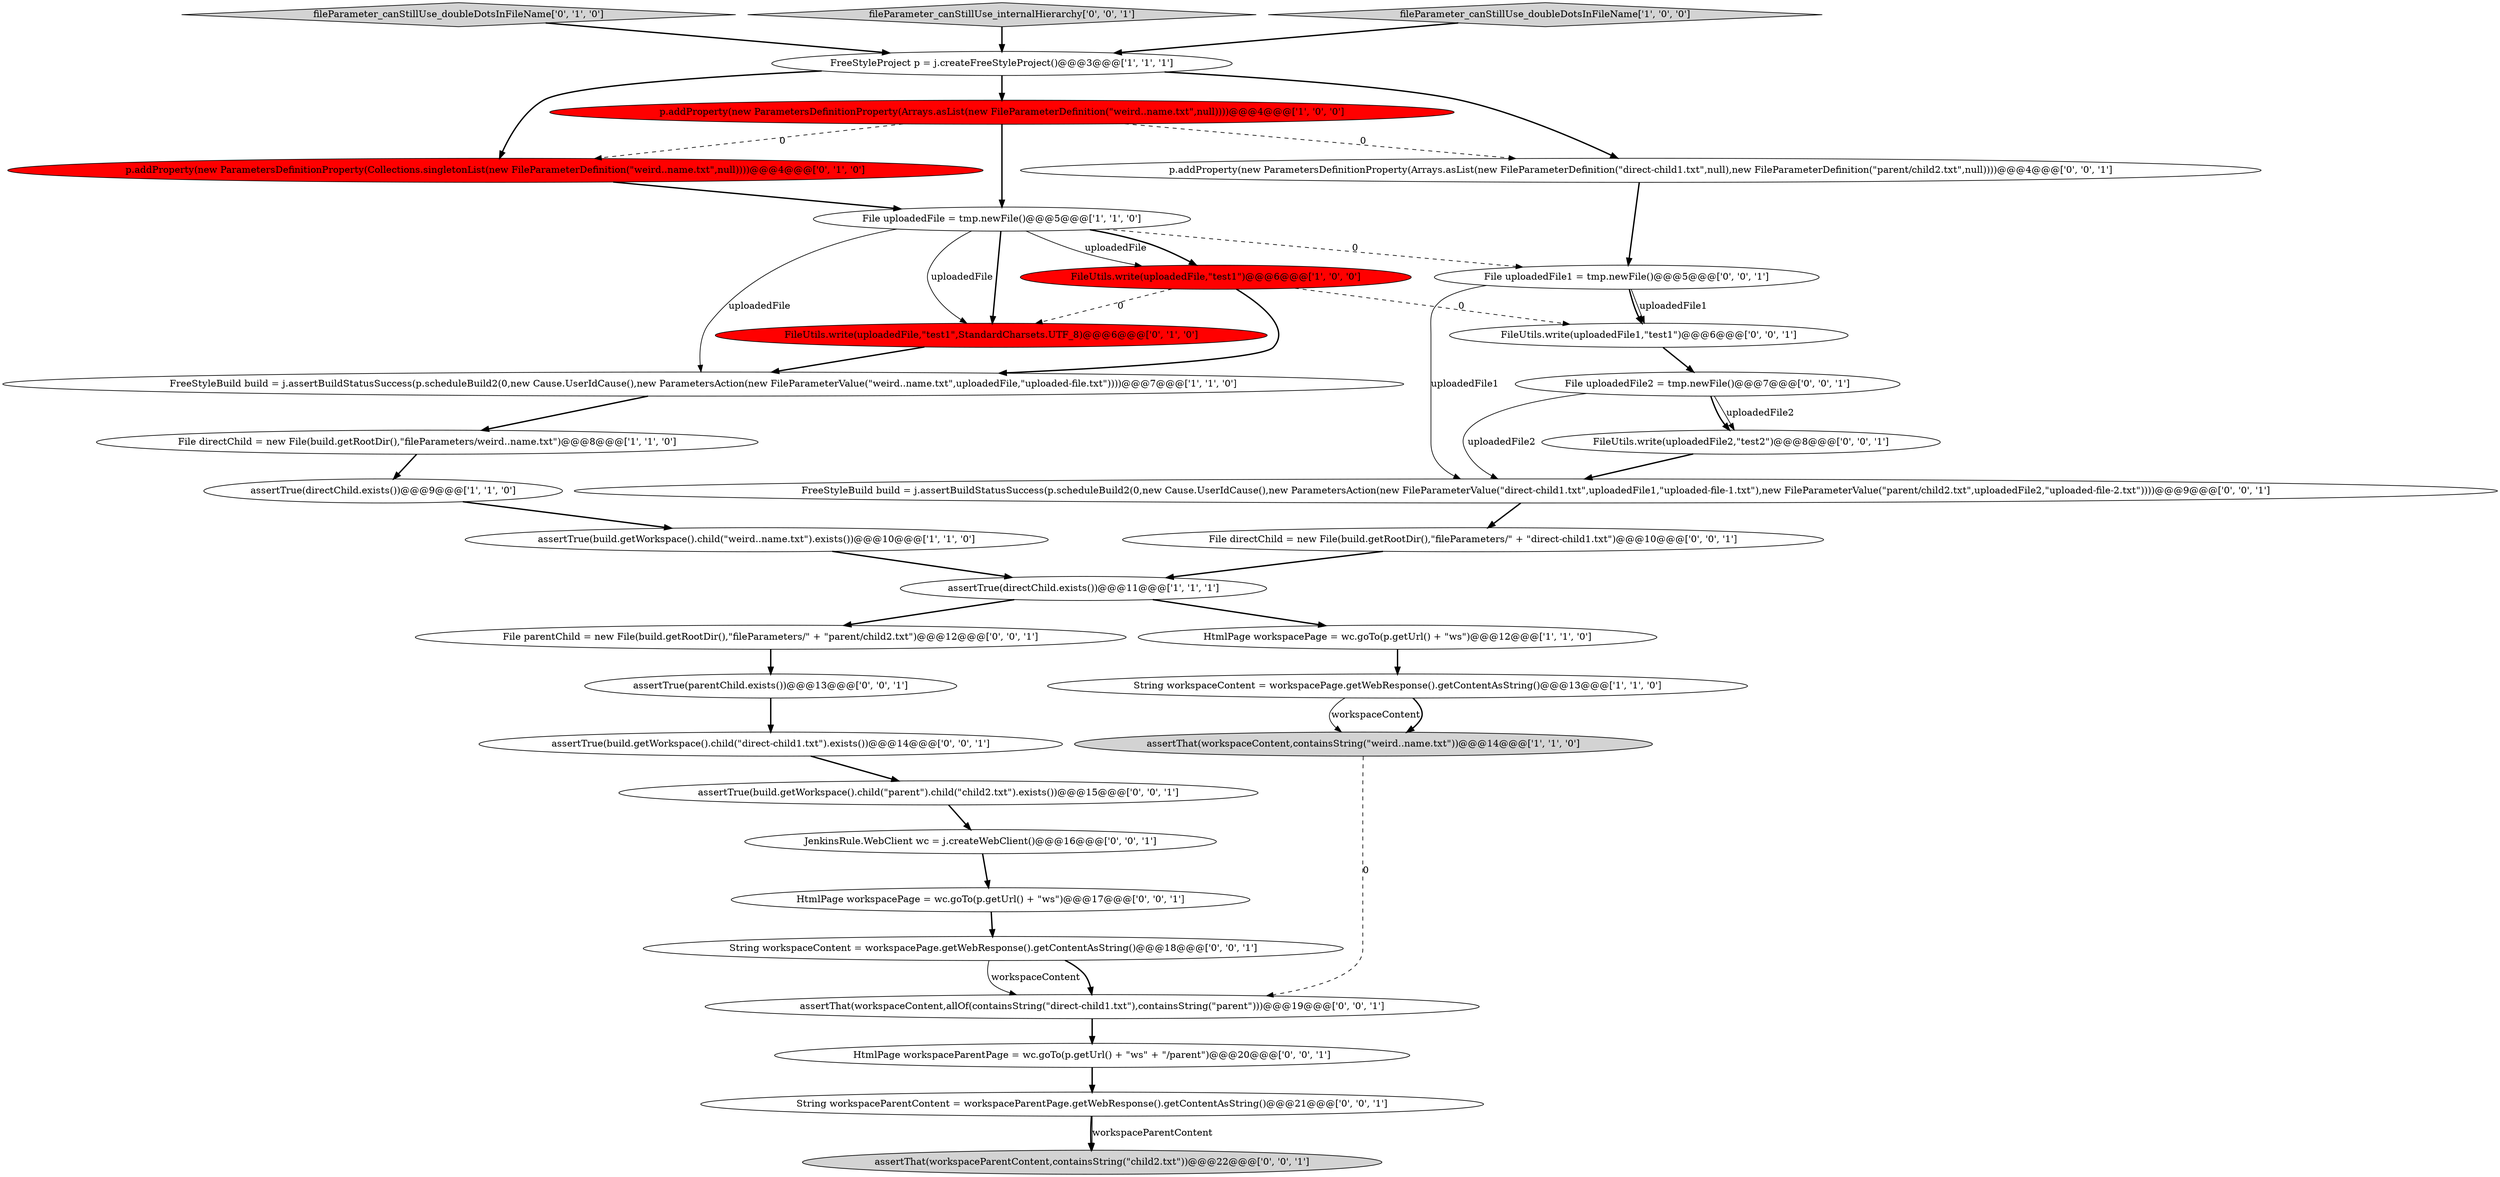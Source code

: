 digraph {
29 [style = filled, label = "File uploadedFile2 = tmp.newFile()@@@7@@@['0', '0', '1']", fillcolor = white, shape = ellipse image = "AAA0AAABBB3BBB"];
27 [style = filled, label = "assertTrue(parentChild.exists())@@@13@@@['0', '0', '1']", fillcolor = white, shape = ellipse image = "AAA0AAABBB3BBB"];
15 [style = filled, label = "fileParameter_canStillUse_doubleDotsInFileName['0', '1', '0']", fillcolor = lightgray, shape = diamond image = "AAA0AAABBB2BBB"];
1 [style = filled, label = "String workspaceContent = workspacePage.getWebResponse().getContentAsString()@@@13@@@['1', '1', '0']", fillcolor = white, shape = ellipse image = "AAA0AAABBB1BBB"];
18 [style = filled, label = "String workspaceParentContent = workspaceParentPage.getWebResponse().getContentAsString()@@@21@@@['0', '0', '1']", fillcolor = white, shape = ellipse image = "AAA0AAABBB3BBB"];
24 [style = filled, label = "HtmlPage workspacePage = wc.goTo(p.getUrl() + \"ws\")@@@17@@@['0', '0', '1']", fillcolor = white, shape = ellipse image = "AAA0AAABBB3BBB"];
21 [style = filled, label = "FileUtils.write(uploadedFile1,\"test1\")@@@6@@@['0', '0', '1']", fillcolor = white, shape = ellipse image = "AAA0AAABBB3BBB"];
28 [style = filled, label = "String workspaceContent = workspacePage.getWebResponse().getContentAsString()@@@18@@@['0', '0', '1']", fillcolor = white, shape = ellipse image = "AAA0AAABBB3BBB"];
33 [style = filled, label = "JenkinsRule.WebClient wc = j.createWebClient()@@@16@@@['0', '0', '1']", fillcolor = white, shape = ellipse image = "AAA0AAABBB3BBB"];
31 [style = filled, label = "assertTrue(build.getWorkspace().child(\"direct-child1.txt\").exists())@@@14@@@['0', '0', '1']", fillcolor = white, shape = ellipse image = "AAA0AAABBB3BBB"];
5 [style = filled, label = "FreeStyleBuild build = j.assertBuildStatusSuccess(p.scheduleBuild2(0,new Cause.UserIdCause(),new ParametersAction(new FileParameterValue(\"weird..name.txt\",uploadedFile,\"uploaded-file.txt\"))))@@@7@@@['1', '1', '0']", fillcolor = white, shape = ellipse image = "AAA0AAABBB1BBB"];
9 [style = filled, label = "p.addProperty(new ParametersDefinitionProperty(Arrays.asList(new FileParameterDefinition(\"weird..name.txt\",null))))@@@4@@@['1', '0', '0']", fillcolor = red, shape = ellipse image = "AAA1AAABBB1BBB"];
8 [style = filled, label = "FreeStyleProject p = j.createFreeStyleProject()@@@3@@@['1', '1', '1']", fillcolor = white, shape = ellipse image = "AAA0AAABBB1BBB"];
17 [style = filled, label = "fileParameter_canStillUse_internalHierarchy['0', '0', '1']", fillcolor = lightgray, shape = diamond image = "AAA0AAABBB3BBB"];
13 [style = filled, label = "p.addProperty(new ParametersDefinitionProperty(Collections.singletonList(new FileParameterDefinition(\"weird..name.txt\",null))))@@@4@@@['0', '1', '0']", fillcolor = red, shape = ellipse image = "AAA1AAABBB2BBB"];
30 [style = filled, label = "p.addProperty(new ParametersDefinitionProperty(Arrays.asList(new FileParameterDefinition(\"direct-child1.txt\",null),new FileParameterDefinition(\"parent/child2.txt\",null))))@@@4@@@['0', '0', '1']", fillcolor = white, shape = ellipse image = "AAA0AAABBB3BBB"];
32 [style = filled, label = "File uploadedFile1 = tmp.newFile()@@@5@@@['0', '0', '1']", fillcolor = white, shape = ellipse image = "AAA0AAABBB3BBB"];
0 [style = filled, label = "assertThat(workspaceContent,containsString(\"weird..name.txt\"))@@@14@@@['1', '1', '0']", fillcolor = lightgray, shape = ellipse image = "AAA0AAABBB1BBB"];
22 [style = filled, label = "File directChild = new File(build.getRootDir(),\"fileParameters/\" + \"direct-child1.txt\")@@@10@@@['0', '0', '1']", fillcolor = white, shape = ellipse image = "AAA0AAABBB3BBB"];
6 [style = filled, label = "fileParameter_canStillUse_doubleDotsInFileName['1', '0', '0']", fillcolor = lightgray, shape = diamond image = "AAA0AAABBB1BBB"];
7 [style = filled, label = "assertTrue(build.getWorkspace().child(\"weird..name.txt\").exists())@@@10@@@['1', '1', '0']", fillcolor = white, shape = ellipse image = "AAA0AAABBB1BBB"];
12 [style = filled, label = "File uploadedFile = tmp.newFile()@@@5@@@['1', '1', '0']", fillcolor = white, shape = ellipse image = "AAA0AAABBB1BBB"];
19 [style = filled, label = "assertTrue(build.getWorkspace().child(\"parent\").child(\"child2.txt\").exists())@@@15@@@['0', '0', '1']", fillcolor = white, shape = ellipse image = "AAA0AAABBB3BBB"];
14 [style = filled, label = "FileUtils.write(uploadedFile,\"test1\",StandardCharsets.UTF_8)@@@6@@@['0', '1', '0']", fillcolor = red, shape = ellipse image = "AAA1AAABBB2BBB"];
26 [style = filled, label = "assertThat(workspaceParentContent,containsString(\"child2.txt\"))@@@22@@@['0', '0', '1']", fillcolor = lightgray, shape = ellipse image = "AAA0AAABBB3BBB"];
2 [style = filled, label = "FileUtils.write(uploadedFile,\"test1\")@@@6@@@['1', '0', '0']", fillcolor = red, shape = ellipse image = "AAA1AAABBB1BBB"];
16 [style = filled, label = "HtmlPage workspaceParentPage = wc.goTo(p.getUrl() + \"ws\" + \"/parent\")@@@20@@@['0', '0', '1']", fillcolor = white, shape = ellipse image = "AAA0AAABBB3BBB"];
25 [style = filled, label = "FreeStyleBuild build = j.assertBuildStatusSuccess(p.scheduleBuild2(0,new Cause.UserIdCause(),new ParametersAction(new FileParameterValue(\"direct-child1.txt\",uploadedFile1,\"uploaded-file-1.txt\"),new FileParameterValue(\"parent/child2.txt\",uploadedFile2,\"uploaded-file-2.txt\"))))@@@9@@@['0', '0', '1']", fillcolor = white, shape = ellipse image = "AAA0AAABBB3BBB"];
20 [style = filled, label = "FileUtils.write(uploadedFile2,\"test2\")@@@8@@@['0', '0', '1']", fillcolor = white, shape = ellipse image = "AAA0AAABBB3BBB"];
4 [style = filled, label = "HtmlPage workspacePage = wc.goTo(p.getUrl() + \"ws\")@@@12@@@['1', '1', '0']", fillcolor = white, shape = ellipse image = "AAA0AAABBB1BBB"];
11 [style = filled, label = "File directChild = new File(build.getRootDir(),\"fileParameters/weird..name.txt\")@@@8@@@['1', '1', '0']", fillcolor = white, shape = ellipse image = "AAA0AAABBB1BBB"];
34 [style = filled, label = "assertThat(workspaceContent,allOf(containsString(\"direct-child1.txt\"),containsString(\"parent\")))@@@19@@@['0', '0', '1']", fillcolor = white, shape = ellipse image = "AAA0AAABBB3BBB"];
10 [style = filled, label = "assertTrue(directChild.exists())@@@11@@@['1', '1', '1']", fillcolor = white, shape = ellipse image = "AAA0AAABBB1BBB"];
3 [style = filled, label = "assertTrue(directChild.exists())@@@9@@@['1', '1', '0']", fillcolor = white, shape = ellipse image = "AAA0AAABBB1BBB"];
23 [style = filled, label = "File parentChild = new File(build.getRootDir(),\"fileParameters/\" + \"parent/child2.txt\")@@@12@@@['0', '0', '1']", fillcolor = white, shape = ellipse image = "AAA0AAABBB3BBB"];
19->33 [style = bold, label=""];
12->2 [style = solid, label="uploadedFile"];
8->30 [style = bold, label=""];
24->28 [style = bold, label=""];
17->8 [style = bold, label=""];
32->21 [style = bold, label=""];
16->18 [style = bold, label=""];
23->27 [style = bold, label=""];
25->22 [style = bold, label=""];
28->34 [style = bold, label=""];
7->10 [style = bold, label=""];
1->0 [style = solid, label="workspaceContent"];
12->32 [style = dashed, label="0"];
18->26 [style = bold, label=""];
27->31 [style = bold, label=""];
32->21 [style = solid, label="uploadedFile1"];
30->32 [style = bold, label=""];
1->0 [style = bold, label=""];
20->25 [style = bold, label=""];
29->20 [style = solid, label="uploadedFile2"];
29->20 [style = bold, label=""];
12->2 [style = bold, label=""];
13->12 [style = bold, label=""];
21->29 [style = bold, label=""];
2->14 [style = dashed, label="0"];
12->5 [style = solid, label="uploadedFile"];
3->7 [style = bold, label=""];
11->3 [style = bold, label=""];
29->25 [style = solid, label="uploadedFile2"];
10->23 [style = bold, label=""];
2->21 [style = dashed, label="0"];
33->24 [style = bold, label=""];
34->16 [style = bold, label=""];
6->8 [style = bold, label=""];
32->25 [style = solid, label="uploadedFile1"];
12->14 [style = bold, label=""];
8->9 [style = bold, label=""];
22->10 [style = bold, label=""];
10->4 [style = bold, label=""];
28->34 [style = solid, label="workspaceContent"];
9->13 [style = dashed, label="0"];
0->34 [style = dashed, label="0"];
18->26 [style = solid, label="workspaceParentContent"];
5->11 [style = bold, label=""];
4->1 [style = bold, label=""];
9->12 [style = bold, label=""];
9->30 [style = dashed, label="0"];
15->8 [style = bold, label=""];
31->19 [style = bold, label=""];
12->14 [style = solid, label="uploadedFile"];
8->13 [style = bold, label=""];
2->5 [style = bold, label=""];
14->5 [style = bold, label=""];
}
